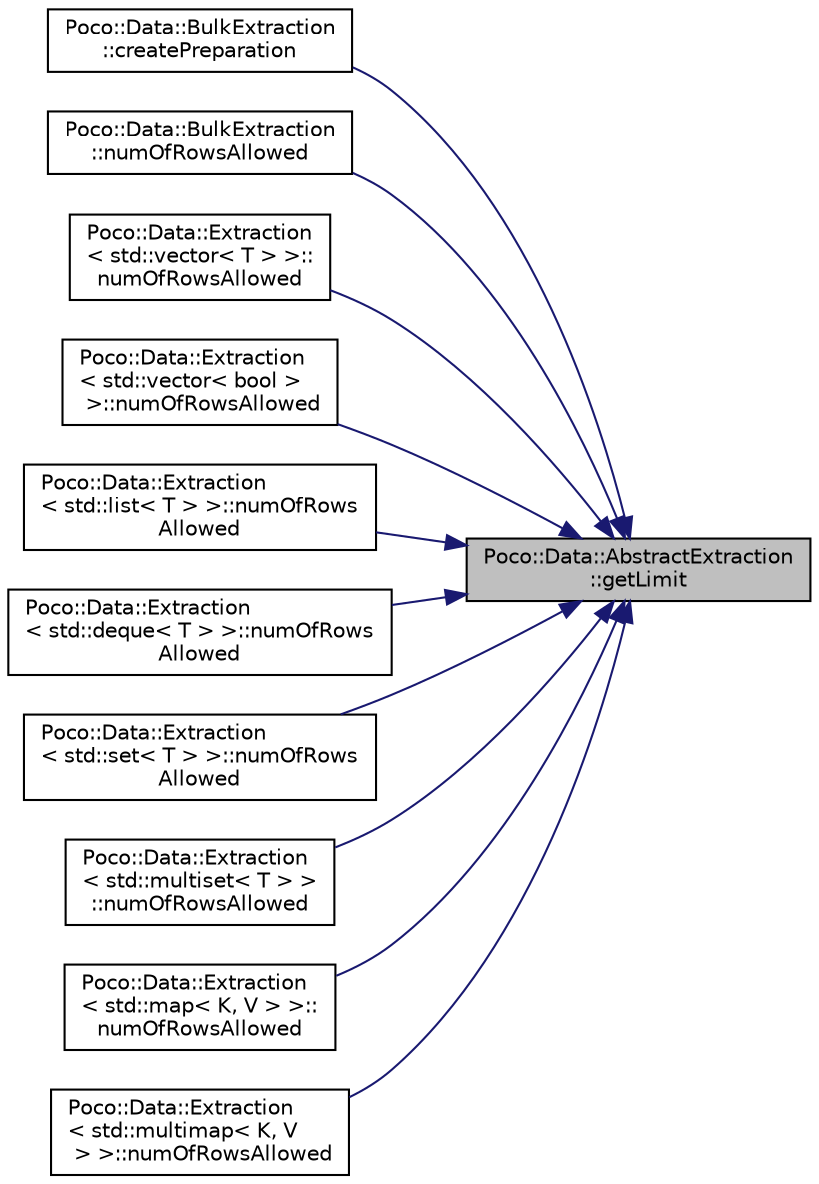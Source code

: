 digraph "Poco::Data::AbstractExtraction::getLimit"
{
 // LATEX_PDF_SIZE
  edge [fontname="Helvetica",fontsize="10",labelfontname="Helvetica",labelfontsize="10"];
  node [fontname="Helvetica",fontsize="10",shape=record];
  rankdir="RL";
  Node1 [label="Poco::Data::AbstractExtraction\l::getLimit",height=0.2,width=0.4,color="black", fillcolor="grey75", style="filled", fontcolor="black",tooltip="Sets the limit."];
  Node1 -> Node2 [dir="back",color="midnightblue",fontsize="10",style="solid"];
  Node2 [label="Poco::Data::BulkExtraction\l::createPreparation",height=0.2,width=0.4,color="black", fillcolor="white", style="filled",URL="$classPoco_1_1Data_1_1BulkExtraction.html#a794edfc883e52575a689b60c265da8be",tooltip="Returns true. Implementations should override it for different behavior."];
  Node1 -> Node3 [dir="back",color="midnightblue",fontsize="10",style="solid"];
  Node3 [label="Poco::Data::BulkExtraction\l::numOfRowsAllowed",height=0.2,width=0.4,color="black", fillcolor="white", style="filled",URL="$classPoco_1_1Data_1_1BulkExtraction.html#a4c09554ad753ebaf31cbebcd46dfe32c",tooltip=" "];
  Node1 -> Node4 [dir="back",color="midnightblue",fontsize="10",style="solid"];
  Node4 [label="Poco::Data::Extraction\l\< std::vector\< T \> \>::\lnumOfRowsAllowed",height=0.2,width=0.4,color="black", fillcolor="white", style="filled",URL="$classPoco_1_1Data_1_1Extraction_3_01std_1_1vector_3_01T_01_4_01_4.html#a90718e67c206308c402d701b4a54a3b3",tooltip=" "];
  Node1 -> Node5 [dir="back",color="midnightblue",fontsize="10",style="solid"];
  Node5 [label="Poco::Data::Extraction\l\< std::vector\< bool \>\l \>::numOfRowsAllowed",height=0.2,width=0.4,color="black", fillcolor="white", style="filled",URL="$classPoco_1_1Data_1_1Extraction_3_01std_1_1vector_3_01bool_01_4_01_4.html#a277193dc956a1d6a0acfa7ed0d5269a1",tooltip=" "];
  Node1 -> Node6 [dir="back",color="midnightblue",fontsize="10",style="solid"];
  Node6 [label="Poco::Data::Extraction\l\< std::list\< T \> \>::numOfRows\lAllowed",height=0.2,width=0.4,color="black", fillcolor="white", style="filled",URL="$classPoco_1_1Data_1_1Extraction_3_01std_1_1list_3_01T_01_4_01_4.html#a50e7a145aa38fada2a5b16f677a598bb",tooltip=" "];
  Node1 -> Node7 [dir="back",color="midnightblue",fontsize="10",style="solid"];
  Node7 [label="Poco::Data::Extraction\l\< std::deque\< T \> \>::numOfRows\lAllowed",height=0.2,width=0.4,color="black", fillcolor="white", style="filled",URL="$classPoco_1_1Data_1_1Extraction_3_01std_1_1deque_3_01T_01_4_01_4.html#a224ae31f6e1205192d31b29e1ea2fc1a",tooltip=" "];
  Node1 -> Node8 [dir="back",color="midnightblue",fontsize="10",style="solid"];
  Node8 [label="Poco::Data::Extraction\l\< std::set\< T \> \>::numOfRows\lAllowed",height=0.2,width=0.4,color="black", fillcolor="white", style="filled",URL="$classPoco_1_1Data_1_1Extraction_3_01std_1_1set_3_01T_01_4_01_4.html#aea1e4afe3236a6357738503073761d68",tooltip=" "];
  Node1 -> Node9 [dir="back",color="midnightblue",fontsize="10",style="solid"];
  Node9 [label="Poco::Data::Extraction\l\< std::multiset\< T \> \>\l::numOfRowsAllowed",height=0.2,width=0.4,color="black", fillcolor="white", style="filled",URL="$classPoco_1_1Data_1_1Extraction_3_01std_1_1multiset_3_01T_01_4_01_4.html#afd56716882a9bf6aed7af6bdc95744ab",tooltip=" "];
  Node1 -> Node10 [dir="back",color="midnightblue",fontsize="10",style="solid"];
  Node10 [label="Poco::Data::Extraction\l\< std::map\< K, V \> \>::\lnumOfRowsAllowed",height=0.2,width=0.4,color="black", fillcolor="white", style="filled",URL="$classPoco_1_1Data_1_1Extraction_3_01std_1_1map_3_01K_00_01V_01_4_01_4.html#a368ed6b148f855ab00a26397e3a0963c",tooltip=" "];
  Node1 -> Node11 [dir="back",color="midnightblue",fontsize="10",style="solid"];
  Node11 [label="Poco::Data::Extraction\l\< std::multimap\< K, V\l \> \>::numOfRowsAllowed",height=0.2,width=0.4,color="black", fillcolor="white", style="filled",URL="$classPoco_1_1Data_1_1Extraction_3_01std_1_1multimap_3_01K_00_01V_01_4_01_4.html#a073d1250b11d230e28ac0db166140ea3",tooltip=" "];
}
